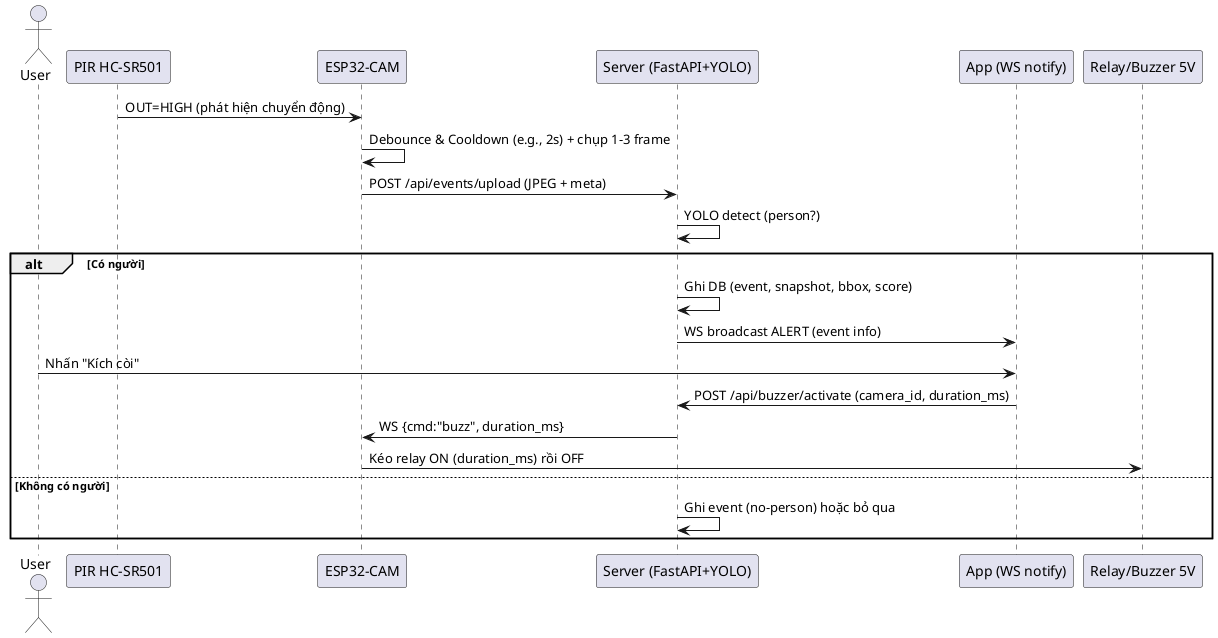 @startuml
actor User as U
participant "PIR HC-SR501" as PIR
participant "ESP32-CAM" as CAM
participant "Server (FastAPI+YOLO)" as S
participant "App (WS notify)" as APP
participant "Relay/Buzzer 5V" as BZ

PIR -> CAM: OUT=HIGH (phát hiện chuyển động)
CAM -> CAM: Debounce & Cooldown (e.g., 2s) + chụp 1-3 frame
CAM -> S: POST /api/events/upload (JPEG + meta)
S -> S: YOLO detect (person?)
alt Có người
  S -> S: Ghi DB (event, snapshot, bbox, score)
  S -> APP: WS broadcast ALERT (event info)
  U -> APP: Nhấn "Kích còi"
  APP -> S: POST /api/buzzer/activate (camera_id, duration_ms)
  S -> CAM: WS {cmd:"buzz", duration_ms}
  CAM -> BZ: Kéo relay ON (duration_ms) rồi OFF
else Không có người
  S -> S: Ghi event (no-person) hoặc bỏ qua
end
@enduml
